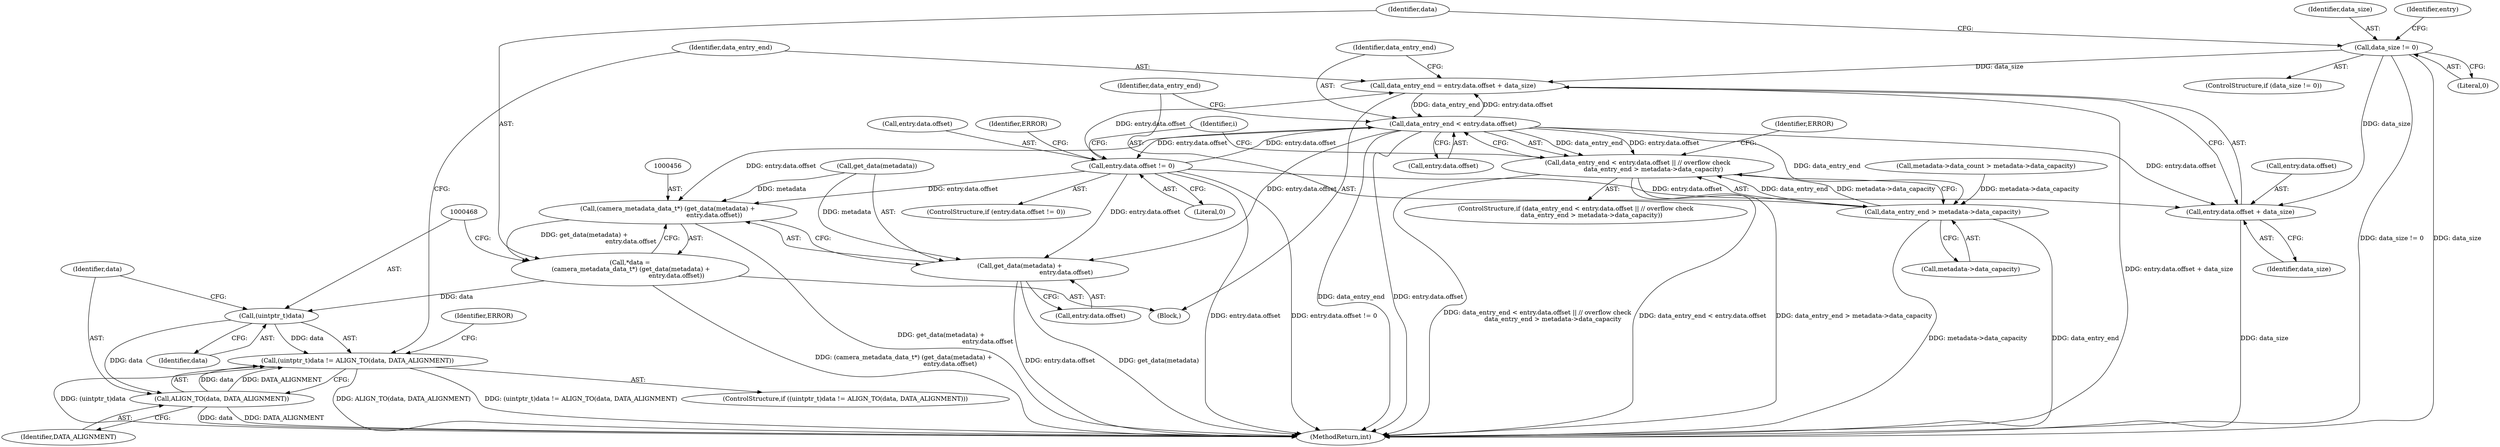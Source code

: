 digraph "0_Android_e9e44f797742f52996ebf307740dad58c28fd9b5_0@integer" {
"1000477" [label="(Call,data_entry_end = entry.data.offset + data_size)"];
"1000512" [label="(Call,entry.data.offset != 0)"];
"1000488" [label="(Call,data_entry_end < entry.data.offset)"];
"1000477" [label="(Call,data_entry_end = entry.data.offset + data_size)"];
"1000448" [label="(Call,data_size != 0)"];
"1000455" [label="(Call,(camera_metadata_data_t*) (get_data(metadata) +\n                                               entry.data.offset))"];
"1000453" [label="(Call,*data =\n (camera_metadata_data_t*) (get_data(metadata) +\n                                               entry.data.offset))"];
"1000467" [label="(Call,(uintptr_t)data)"];
"1000466" [label="(Call,(uintptr_t)data != ALIGN_TO(data, DATA_ALIGNMENT))"];
"1000470" [label="(Call,ALIGN_TO(data, DATA_ALIGNMENT))"];
"1000457" [label="(Call,get_data(metadata) +\n                                               entry.data.offset)"];
"1000479" [label="(Call,entry.data.offset + data_size)"];
"1000487" [label="(Call,data_entry_end < entry.data.offset || // overflow check\n                data_entry_end > metadata->data_capacity)"];
"1000495" [label="(Call,data_entry_end > metadata->data_capacity)"];
"1000457" [label="(Call,get_data(metadata) +\n                                               entry.data.offset)"];
"1000479" [label="(Call,entry.data.offset + data_size)"];
"1000458" [label="(Call,get_data(metadata))"];
"1000447" [label="(ControlStructure,if (data_size != 0))"];
"1000448" [label="(Call,data_size != 0)"];
"1000467" [label="(Call,(uintptr_t)data)"];
"1000524" [label="(MethodReturn,int)"];
"1000512" [label="(Call,entry.data.offset != 0)"];
"1000450" [label="(Literal,0)"];
"1000451" [label="(Block,)"];
"1000486" [label="(ControlStructure,if (data_entry_end < entry.data.offset || // overflow check\n                data_entry_end > metadata->data_capacity))"];
"1000489" [label="(Identifier,data_entry_end)"];
"1000466" [label="(Call,(uintptr_t)data != ALIGN_TO(data, DATA_ALIGNMENT))"];
"1000465" [label="(ControlStructure,if ((uintptr_t)data != ALIGN_TO(data, DATA_ALIGNMENT)))"];
"1000496" [label="(Identifier,data_entry_end)"];
"1000485" [label="(Identifier,data_size)"];
"1000216" [label="(Call,metadata->data_count > metadata->data_capacity)"];
"1000475" [label="(Identifier,ERROR)"];
"1000518" [label="(Literal,0)"];
"1000453" [label="(Call,*data =\n (camera_metadata_data_t*) (get_data(metadata) +\n                                               entry.data.offset))"];
"1000472" [label="(Identifier,DATA_ALIGNMENT)"];
"1000477" [label="(Call,data_entry_end = entry.data.offset + data_size)"];
"1000521" [label="(Identifier,ERROR)"];
"1000497" [label="(Call,metadata->data_capacity)"];
"1000471" [label="(Identifier,data)"];
"1000454" [label="(Identifier,data)"];
"1000334" [label="(Identifier,i)"];
"1000478" [label="(Identifier,data_entry_end)"];
"1000449" [label="(Identifier,data_size)"];
"1000470" [label="(Call,ALIGN_TO(data, DATA_ALIGNMENT))"];
"1000487" [label="(Call,data_entry_end < entry.data.offset || // overflow check\n                data_entry_end > metadata->data_capacity)"];
"1000455" [label="(Call,(camera_metadata_data_t*) (get_data(metadata) +\n                                               entry.data.offset))"];
"1000507" [label="(Identifier,entry)"];
"1000460" [label="(Call,entry.data.offset)"];
"1000495" [label="(Call,data_entry_end > metadata->data_capacity)"];
"1000480" [label="(Call,entry.data.offset)"];
"1000490" [label="(Call,entry.data.offset)"];
"1000511" [label="(ControlStructure,if (entry.data.offset != 0))"];
"1000469" [label="(Identifier,data)"];
"1000513" [label="(Call,entry.data.offset)"];
"1000502" [label="(Identifier,ERROR)"];
"1000488" [label="(Call,data_entry_end < entry.data.offset)"];
"1000477" -> "1000451"  [label="AST: "];
"1000477" -> "1000479"  [label="CFG: "];
"1000478" -> "1000477"  [label="AST: "];
"1000479" -> "1000477"  [label="AST: "];
"1000489" -> "1000477"  [label="CFG: "];
"1000477" -> "1000524"  [label="DDG: entry.data.offset + data_size"];
"1000512" -> "1000477"  [label="DDG: entry.data.offset"];
"1000488" -> "1000477"  [label="DDG: entry.data.offset"];
"1000448" -> "1000477"  [label="DDG: data_size"];
"1000477" -> "1000488"  [label="DDG: data_entry_end"];
"1000512" -> "1000511"  [label="AST: "];
"1000512" -> "1000518"  [label="CFG: "];
"1000513" -> "1000512"  [label="AST: "];
"1000518" -> "1000512"  [label="AST: "];
"1000521" -> "1000512"  [label="CFG: "];
"1000334" -> "1000512"  [label="CFG: "];
"1000512" -> "1000524"  [label="DDG: entry.data.offset"];
"1000512" -> "1000524"  [label="DDG: entry.data.offset != 0"];
"1000512" -> "1000455"  [label="DDG: entry.data.offset"];
"1000512" -> "1000457"  [label="DDG: entry.data.offset"];
"1000512" -> "1000479"  [label="DDG: entry.data.offset"];
"1000512" -> "1000488"  [label="DDG: entry.data.offset"];
"1000488" -> "1000512"  [label="DDG: entry.data.offset"];
"1000488" -> "1000487"  [label="AST: "];
"1000488" -> "1000490"  [label="CFG: "];
"1000489" -> "1000488"  [label="AST: "];
"1000490" -> "1000488"  [label="AST: "];
"1000496" -> "1000488"  [label="CFG: "];
"1000487" -> "1000488"  [label="CFG: "];
"1000488" -> "1000524"  [label="DDG: data_entry_end"];
"1000488" -> "1000524"  [label="DDG: entry.data.offset"];
"1000488" -> "1000455"  [label="DDG: entry.data.offset"];
"1000488" -> "1000457"  [label="DDG: entry.data.offset"];
"1000488" -> "1000479"  [label="DDG: entry.data.offset"];
"1000488" -> "1000487"  [label="DDG: data_entry_end"];
"1000488" -> "1000487"  [label="DDG: entry.data.offset"];
"1000488" -> "1000495"  [label="DDG: data_entry_end"];
"1000448" -> "1000447"  [label="AST: "];
"1000448" -> "1000450"  [label="CFG: "];
"1000449" -> "1000448"  [label="AST: "];
"1000450" -> "1000448"  [label="AST: "];
"1000454" -> "1000448"  [label="CFG: "];
"1000507" -> "1000448"  [label="CFG: "];
"1000448" -> "1000524"  [label="DDG: data_size"];
"1000448" -> "1000524"  [label="DDG: data_size != 0"];
"1000448" -> "1000479"  [label="DDG: data_size"];
"1000455" -> "1000453"  [label="AST: "];
"1000455" -> "1000457"  [label="CFG: "];
"1000456" -> "1000455"  [label="AST: "];
"1000457" -> "1000455"  [label="AST: "];
"1000453" -> "1000455"  [label="CFG: "];
"1000455" -> "1000524"  [label="DDG: get_data(metadata) +\n                                               entry.data.offset"];
"1000455" -> "1000453"  [label="DDG: get_data(metadata) +\n                                               entry.data.offset"];
"1000458" -> "1000455"  [label="DDG: metadata"];
"1000453" -> "1000451"  [label="AST: "];
"1000454" -> "1000453"  [label="AST: "];
"1000468" -> "1000453"  [label="CFG: "];
"1000453" -> "1000524"  [label="DDG: (camera_metadata_data_t*) (get_data(metadata) +\n                                               entry.data.offset)"];
"1000453" -> "1000467"  [label="DDG: data"];
"1000467" -> "1000466"  [label="AST: "];
"1000467" -> "1000469"  [label="CFG: "];
"1000468" -> "1000467"  [label="AST: "];
"1000469" -> "1000467"  [label="AST: "];
"1000471" -> "1000467"  [label="CFG: "];
"1000467" -> "1000466"  [label="DDG: data"];
"1000467" -> "1000470"  [label="DDG: data"];
"1000466" -> "1000465"  [label="AST: "];
"1000466" -> "1000470"  [label="CFG: "];
"1000470" -> "1000466"  [label="AST: "];
"1000475" -> "1000466"  [label="CFG: "];
"1000478" -> "1000466"  [label="CFG: "];
"1000466" -> "1000524"  [label="DDG: (uintptr_t)data"];
"1000466" -> "1000524"  [label="DDG: ALIGN_TO(data, DATA_ALIGNMENT)"];
"1000466" -> "1000524"  [label="DDG: (uintptr_t)data != ALIGN_TO(data, DATA_ALIGNMENT)"];
"1000470" -> "1000466"  [label="DDG: data"];
"1000470" -> "1000466"  [label="DDG: DATA_ALIGNMENT"];
"1000470" -> "1000472"  [label="CFG: "];
"1000471" -> "1000470"  [label="AST: "];
"1000472" -> "1000470"  [label="AST: "];
"1000470" -> "1000524"  [label="DDG: DATA_ALIGNMENT"];
"1000470" -> "1000524"  [label="DDG: data"];
"1000457" -> "1000460"  [label="CFG: "];
"1000458" -> "1000457"  [label="AST: "];
"1000460" -> "1000457"  [label="AST: "];
"1000457" -> "1000524"  [label="DDG: entry.data.offset"];
"1000457" -> "1000524"  [label="DDG: get_data(metadata)"];
"1000458" -> "1000457"  [label="DDG: metadata"];
"1000479" -> "1000485"  [label="CFG: "];
"1000480" -> "1000479"  [label="AST: "];
"1000485" -> "1000479"  [label="AST: "];
"1000479" -> "1000524"  [label="DDG: data_size"];
"1000487" -> "1000486"  [label="AST: "];
"1000487" -> "1000495"  [label="CFG: "];
"1000495" -> "1000487"  [label="AST: "];
"1000502" -> "1000487"  [label="CFG: "];
"1000334" -> "1000487"  [label="CFG: "];
"1000487" -> "1000524"  [label="DDG: data_entry_end < entry.data.offset"];
"1000487" -> "1000524"  [label="DDG: data_entry_end > metadata->data_capacity"];
"1000487" -> "1000524"  [label="DDG: data_entry_end < entry.data.offset || // overflow check\n                data_entry_end > metadata->data_capacity"];
"1000495" -> "1000487"  [label="DDG: data_entry_end"];
"1000495" -> "1000487"  [label="DDG: metadata->data_capacity"];
"1000495" -> "1000497"  [label="CFG: "];
"1000496" -> "1000495"  [label="AST: "];
"1000497" -> "1000495"  [label="AST: "];
"1000495" -> "1000524"  [label="DDG: data_entry_end"];
"1000495" -> "1000524"  [label="DDG: metadata->data_capacity"];
"1000216" -> "1000495"  [label="DDG: metadata->data_capacity"];
}
